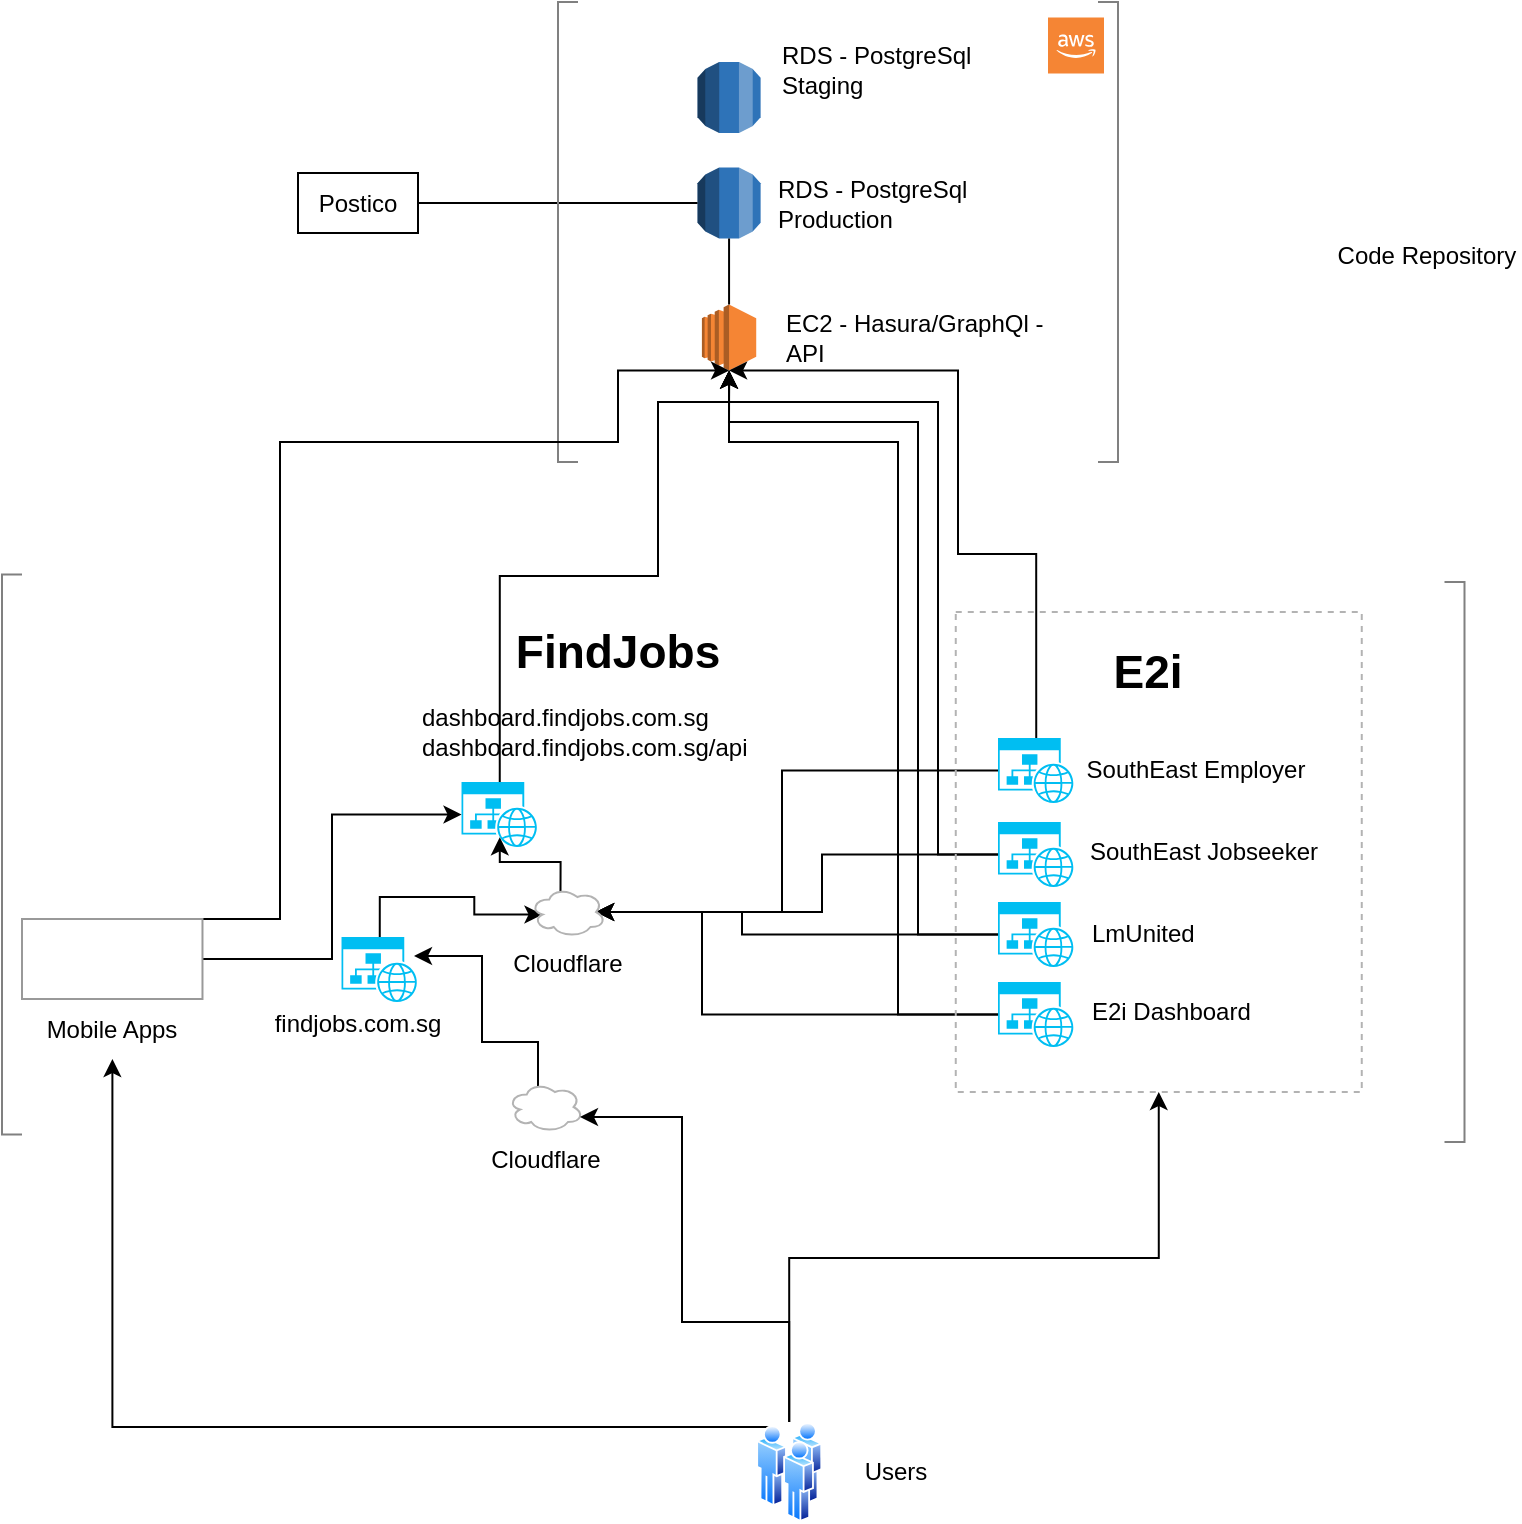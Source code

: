 <mxfile version="18.0.2" type="github">
  <diagram id="9K7KdTEP2Leaq0f7nB3s" name="Page-1">
    <mxGraphModel dx="1266" dy="659" grid="1" gridSize="10" guides="1" tooltips="1" connect="1" arrows="1" fold="1" page="1" pageScale="1" pageWidth="850" pageHeight="1100" math="0" shadow="0">
      <root>
        <mxCell id="0" />
        <mxCell id="1" parent="0" />
        <mxCell id="FHmfgIu3W-9fUglCBVJm-1" value="" style="outlineConnect=0;dashed=0;verticalLabelPosition=bottom;verticalAlign=top;align=center;html=1;shape=mxgraph.aws3.rds;fillColor=#2E73B8;gradientColor=none;" vertex="1" parent="1">
          <mxGeometry x="357.76" y="232.75" width="31.55" height="35.5" as="geometry" />
        </mxCell>
        <mxCell id="FHmfgIu3W-9fUglCBVJm-2" value="" style="outlineConnect=0;dashed=0;verticalLabelPosition=bottom;verticalAlign=top;align=center;html=1;shape=mxgraph.aws3.ec2;fillColor=#F58534;gradientColor=none;" vertex="1" parent="1">
          <mxGeometry x="359.96" y="301.25" width="27.15" height="33" as="geometry" />
        </mxCell>
        <mxCell id="FHmfgIu3W-9fUglCBVJm-3" value="&lt;div align=&quot;left&quot;&gt;RDS - PostgreSql Production&lt;br&gt;&lt;/div&gt;" style="text;html=1;strokeColor=none;fillColor=none;align=left;verticalAlign=middle;whiteSpace=wrap;rounded=0;" vertex="1" parent="1">
          <mxGeometry x="395.76" y="235.5" width="122.24" height="30" as="geometry" />
        </mxCell>
        <mxCell id="FHmfgIu3W-9fUglCBVJm-4" value="&lt;div align=&quot;left&quot;&gt;EC2 - Hasura/GraphQl - API&lt;/div&gt;" style="text;html=1;strokeColor=none;fillColor=none;align=left;verticalAlign=middle;whiteSpace=wrap;rounded=0;" vertex="1" parent="1">
          <mxGeometry x="400.24" y="302.75" width="142" height="30" as="geometry" />
        </mxCell>
        <mxCell id="FHmfgIu3W-9fUglCBVJm-8" value="Postico" style="rounded=0;whiteSpace=wrap;html=1;" vertex="1" parent="1">
          <mxGeometry x="158" y="235.5" width="60" height="30" as="geometry" />
        </mxCell>
        <mxCell id="FHmfgIu3W-9fUglCBVJm-9" value="" style="endArrow=none;html=1;rounded=0;entryX=0;entryY=0.5;entryDx=0;entryDy=0;entryPerimeter=0;exitX=1;exitY=0.5;exitDx=0;exitDy=0;" edge="1" parent="1" source="FHmfgIu3W-9fUglCBVJm-8" target="FHmfgIu3W-9fUglCBVJm-1">
          <mxGeometry width="50" height="50" relative="1" as="geometry">
            <mxPoint x="468" y="490" as="sourcePoint" />
            <mxPoint x="518" y="440" as="targetPoint" />
          </mxGeometry>
        </mxCell>
        <mxCell id="FHmfgIu3W-9fUglCBVJm-10" value="" style="shape=image;html=1;verticalAlign=top;verticalLabelPosition=bottom;labelBackgroundColor=#ffffff;imageAspect=0;aspect=fixed;image=https://cdn2.iconfinder.com/data/icons/css-vol-1/24/digitalocean-128.png" vertex="1" parent="1">
          <mxGeometry x="701" y="447" width="31.25" height="31.25" as="geometry" />
        </mxCell>
        <mxCell id="FHmfgIu3W-9fUglCBVJm-21" value="&lt;div align=&quot;left&quot;&gt;dashboard.findjobs.com.sg&lt;/div&gt;&lt;div align=&quot;left&quot;&gt;dashboard.findjobs.com.sg/api&lt;br&gt;&lt;/div&gt;" style="text;html=1;strokeColor=none;fillColor=none;align=left;verticalAlign=middle;whiteSpace=wrap;rounded=0;" vertex="1" parent="1">
          <mxGeometry x="218" y="500" width="190" height="30" as="geometry" />
        </mxCell>
        <mxCell id="FHmfgIu3W-9fUglCBVJm-68" style="edgeStyle=orthogonalEdgeStyle;rounded=0;orthogonalLoop=1;jettySize=auto;html=1;exitX=0.5;exitY=0;exitDx=0;exitDy=0;exitPerimeter=0;entryX=0.5;entryY=1;entryDx=0;entryDy=0;entryPerimeter=0;" edge="1" parent="1" source="FHmfgIu3W-9fUglCBVJm-22" target="FHmfgIu3W-9fUglCBVJm-2">
          <mxGeometry relative="1" as="geometry">
            <Array as="points">
              <mxPoint x="259" y="437" />
              <mxPoint x="338" y="437" />
              <mxPoint x="338" y="350" />
              <mxPoint x="374" y="350" />
            </Array>
          </mxGeometry>
        </mxCell>
        <mxCell id="FHmfgIu3W-9fUglCBVJm-22" value="" style="verticalLabelPosition=bottom;html=1;verticalAlign=top;align=center;strokeColor=none;fillColor=#00BEF2;shape=mxgraph.azure.website_generic;pointerEvents=1;" vertex="1" parent="1">
          <mxGeometry x="239.76" y="540" width="38.24" height="32.5" as="geometry" />
        </mxCell>
        <mxCell id="FHmfgIu3W-9fUglCBVJm-107" style="edgeStyle=orthogonalEdgeStyle;rounded=0;orthogonalLoop=1;jettySize=auto;html=1;exitX=0.5;exitY=0;exitDx=0;exitDy=0;exitPerimeter=0;entryX=0.16;entryY=0.55;entryDx=0;entryDy=0;entryPerimeter=0;fontSize=12;" edge="1" parent="1" source="FHmfgIu3W-9fUglCBVJm-25" target="FHmfgIu3W-9fUglCBVJm-96">
          <mxGeometry relative="1" as="geometry" />
        </mxCell>
        <mxCell id="FHmfgIu3W-9fUglCBVJm-25" value="" style="verticalLabelPosition=bottom;html=1;verticalAlign=top;align=center;strokeColor=none;fillColor=#00BEF2;shape=mxgraph.azure.website_generic;pointerEvents=1;" vertex="1" parent="1">
          <mxGeometry x="179.76" y="617.5" width="38.24" height="32.5" as="geometry" />
        </mxCell>
        <mxCell id="FHmfgIu3W-9fUglCBVJm-26" value="findjobs.com.sg" style="text;html=1;strokeColor=none;fillColor=none;align=center;verticalAlign=middle;whiteSpace=wrap;rounded=0;" vertex="1" parent="1">
          <mxGeometry x="158" y="646" width="60" height="30" as="geometry" />
        </mxCell>
        <mxCell id="FHmfgIu3W-9fUglCBVJm-27" value="" style="endArrow=none;html=1;rounded=0;entryX=0.5;entryY=1;entryDx=0;entryDy=0;entryPerimeter=0;exitX=0.5;exitY=0;exitDx=0;exitDy=0;exitPerimeter=0;" edge="1" parent="1" source="FHmfgIu3W-9fUglCBVJm-2" target="FHmfgIu3W-9fUglCBVJm-1">
          <mxGeometry width="50" height="50" relative="1" as="geometry">
            <mxPoint x="437.76" y="442.75" as="sourcePoint" />
            <mxPoint x="487.76" y="392.75" as="targetPoint" />
          </mxGeometry>
        </mxCell>
        <mxCell id="FHmfgIu3W-9fUglCBVJm-29" value="" style="outlineConnect=0;dashed=0;verticalLabelPosition=bottom;verticalAlign=top;align=center;html=1;shape=mxgraph.aws3.cloud_2;fillColor=#F58534;gradientColor=none;" vertex="1" parent="1">
          <mxGeometry x="533" y="157.75" width="28" height="28" as="geometry" />
        </mxCell>
        <mxCell id="FHmfgIu3W-9fUglCBVJm-32" value="" style="strokeWidth=1;html=1;shape=mxgraph.flowchart.annotation_1;align=left;pointerEvents=1;fillColor=none;strokeColor=#808080;" vertex="1" parent="1">
          <mxGeometry x="288" y="150" width="10" height="230" as="geometry" />
        </mxCell>
        <mxCell id="FHmfgIu3W-9fUglCBVJm-33" value="" style="strokeWidth=1;html=1;shape=mxgraph.flowchart.annotation_1;align=left;pointerEvents=1;fillColor=none;direction=west;strokeColor=#808080;" vertex="1" parent="1">
          <mxGeometry x="558" y="150" width="10" height="230" as="geometry" />
        </mxCell>
        <mxCell id="FHmfgIu3W-9fUglCBVJm-34" value="" style="shape=image;html=1;verticalAlign=top;verticalLabelPosition=bottom;labelBackgroundColor=#ffffff;imageAspect=0;aspect=fixed;image=https://cdn0.iconfinder.com/data/icons/octicons/1024/mark-github-128.png;fillColor=none;" vertex="1" parent="1">
          <mxGeometry x="696.25" y="210" width="48" height="48" as="geometry" />
        </mxCell>
        <mxCell id="FHmfgIu3W-9fUglCBVJm-42" value="" style="strokeWidth=1;html=1;shape=mxgraph.flowchart.annotation_1;align=left;pointerEvents=1;fillColor=none;strokeColor=#808080;" vertex="1" parent="1">
          <mxGeometry x="10" y="436.25" width="10" height="280" as="geometry" />
        </mxCell>
        <mxCell id="FHmfgIu3W-9fUglCBVJm-44" value="" style="shape=image;html=1;verticalAlign=top;verticalLabelPosition=bottom;labelBackgroundColor=#ffffff;imageAspect=0;aspect=fixed;image=https://cdn0.iconfinder.com/data/icons/apple-apps/100/Apple_Store-128.png;fillColor=none;" vertex="1" parent="1">
          <mxGeometry x="33.24" y="615" width="28" height="28" as="geometry" />
        </mxCell>
        <mxCell id="FHmfgIu3W-9fUglCBVJm-45" value="" style="shape=image;html=1;verticalAlign=top;verticalLabelPosition=bottom;labelBackgroundColor=#ffffff;imageAspect=0;aspect=fixed;image=https://cdn4.iconfinder.com/data/icons/social-media-2273/64/social_media_network_online_playstore_google-128.png;fillColor=none;" vertex="1" parent="1">
          <mxGeometry x="69.24" y="612.5" width="34" height="34" as="geometry" />
        </mxCell>
        <mxCell id="FHmfgIu3W-9fUglCBVJm-62" style="edgeStyle=orthogonalEdgeStyle;rounded=0;orthogonalLoop=1;jettySize=auto;html=1;exitX=0.5;exitY=0;exitDx=0;exitDy=0;entryX=0.5;entryY=1;entryDx=0;entryDy=0;entryPerimeter=0;" edge="1" parent="1" source="FHmfgIu3W-9fUglCBVJm-46" target="FHmfgIu3W-9fUglCBVJm-2">
          <mxGeometry relative="1" as="geometry">
            <Array as="points">
              <mxPoint x="149" y="370" />
              <mxPoint x="318" y="370" />
              <mxPoint x="318" y="334" />
            </Array>
          </mxGeometry>
        </mxCell>
        <mxCell id="FHmfgIu3W-9fUglCBVJm-67" style="edgeStyle=orthogonalEdgeStyle;rounded=0;orthogonalLoop=1;jettySize=auto;html=1;exitX=1;exitY=0.5;exitDx=0;exitDy=0;entryX=0;entryY=0.5;entryDx=0;entryDy=0;entryPerimeter=0;" edge="1" parent="1" source="FHmfgIu3W-9fUglCBVJm-46" target="FHmfgIu3W-9fUglCBVJm-22">
          <mxGeometry relative="1" as="geometry" />
        </mxCell>
        <mxCell id="FHmfgIu3W-9fUglCBVJm-46" value="" style="rounded=0;whiteSpace=wrap;html=1;fillColor=none;strokeColor=#999999;" vertex="1" parent="1">
          <mxGeometry x="20.0" y="608.5" width="90.24" height="40" as="geometry" />
        </mxCell>
        <mxCell id="FHmfgIu3W-9fUglCBVJm-47" value="Mobile Apps" style="text;html=1;strokeColor=none;fillColor=none;align=center;verticalAlign=middle;whiteSpace=wrap;rounded=0;" vertex="1" parent="1">
          <mxGeometry x="20.24" y="648.5" width="90" height="30" as="geometry" />
        </mxCell>
        <mxCell id="FHmfgIu3W-9fUglCBVJm-72" style="edgeStyle=orthogonalEdgeStyle;rounded=0;orthogonalLoop=1;jettySize=auto;html=1;exitX=0;exitY=0.5;exitDx=0;exitDy=0;exitPerimeter=0;entryX=0.5;entryY=1;entryDx=0;entryDy=0;entryPerimeter=0;" edge="1" parent="1" source="FHmfgIu3W-9fUglCBVJm-51" target="FHmfgIu3W-9fUglCBVJm-2">
          <mxGeometry relative="1" as="geometry">
            <Array as="points">
              <mxPoint x="478" y="576" />
              <mxPoint x="478" y="350" />
              <mxPoint x="374" y="350" />
            </Array>
          </mxGeometry>
        </mxCell>
        <mxCell id="FHmfgIu3W-9fUglCBVJm-99" style="edgeStyle=orthogonalEdgeStyle;rounded=0;orthogonalLoop=1;jettySize=auto;html=1;exitX=0;exitY=0.5;exitDx=0;exitDy=0;exitPerimeter=0;entryX=0.875;entryY=0.5;entryDx=0;entryDy=0;entryPerimeter=0;fontSize=12;" edge="1" parent="1" source="FHmfgIu3W-9fUglCBVJm-51" target="FHmfgIu3W-9fUglCBVJm-96">
          <mxGeometry relative="1" as="geometry">
            <Array as="points">
              <mxPoint x="420" y="576" />
              <mxPoint x="420" y="605" />
            </Array>
          </mxGeometry>
        </mxCell>
        <mxCell id="FHmfgIu3W-9fUglCBVJm-51" value="" style="verticalLabelPosition=bottom;html=1;verticalAlign=top;align=center;strokeColor=none;fillColor=#00BEF2;shape=mxgraph.azure.website_generic;pointerEvents=1;" vertex="1" parent="1">
          <mxGeometry x="508" y="560" width="38.24" height="32.5" as="geometry" />
        </mxCell>
        <mxCell id="FHmfgIu3W-9fUglCBVJm-71" style="edgeStyle=orthogonalEdgeStyle;rounded=0;orthogonalLoop=1;jettySize=auto;html=1;exitX=0.5;exitY=0;exitDx=0;exitDy=0;exitPerimeter=0;entryX=0.5;entryY=1;entryDx=0;entryDy=0;entryPerimeter=0;" edge="1" parent="1" source="FHmfgIu3W-9fUglCBVJm-52" target="FHmfgIu3W-9fUglCBVJm-2">
          <mxGeometry relative="1" as="geometry">
            <Array as="points">
              <mxPoint x="527" y="426" />
              <mxPoint x="488" y="426" />
              <mxPoint x="488" y="334" />
            </Array>
          </mxGeometry>
        </mxCell>
        <mxCell id="FHmfgIu3W-9fUglCBVJm-98" style="edgeStyle=orthogonalEdgeStyle;rounded=0;orthogonalLoop=1;jettySize=auto;html=1;exitX=0;exitY=0.5;exitDx=0;exitDy=0;exitPerimeter=0;entryX=0.875;entryY=0.5;entryDx=0;entryDy=0;entryPerimeter=0;fontSize=12;" edge="1" parent="1" source="FHmfgIu3W-9fUglCBVJm-52" target="FHmfgIu3W-9fUglCBVJm-96">
          <mxGeometry relative="1" as="geometry">
            <Array as="points">
              <mxPoint x="400" y="534" />
              <mxPoint x="400" y="605" />
            </Array>
          </mxGeometry>
        </mxCell>
        <mxCell id="FHmfgIu3W-9fUglCBVJm-52" value="" style="verticalLabelPosition=bottom;html=1;verticalAlign=top;align=center;strokeColor=none;fillColor=#00BEF2;shape=mxgraph.azure.website_generic;pointerEvents=1;" vertex="1" parent="1">
          <mxGeometry x="508" y="518" width="38.24" height="32.5" as="geometry" />
        </mxCell>
        <mxCell id="FHmfgIu3W-9fUglCBVJm-53" value="SouthEast Employer" style="text;html=1;strokeColor=none;fillColor=none;align=center;verticalAlign=middle;whiteSpace=wrap;rounded=0;" vertex="1" parent="1">
          <mxGeometry x="542.24" y="519.25" width="130" height="30" as="geometry" />
        </mxCell>
        <mxCell id="FHmfgIu3W-9fUglCBVJm-54" value="&lt;div&gt;SouthEast Jobseeker&lt;/div&gt;" style="text;html=1;strokeColor=none;fillColor=none;align=center;verticalAlign=middle;whiteSpace=wrap;rounded=0;" vertex="1" parent="1">
          <mxGeometry x="546.24" y="560" width="130" height="30" as="geometry" />
        </mxCell>
        <mxCell id="FHmfgIu3W-9fUglCBVJm-60" value="" style="strokeWidth=1;html=1;shape=mxgraph.flowchart.annotation_1;align=left;pointerEvents=1;fillColor=none;direction=west;strokeColor=#808080;" vertex="1" parent="1">
          <mxGeometry x="731.25" y="440" width="10" height="280" as="geometry" />
        </mxCell>
        <mxCell id="FHmfgIu3W-9fUglCBVJm-77" style="edgeStyle=orthogonalEdgeStyle;rounded=0;orthogonalLoop=1;jettySize=auto;html=1;exitX=0;exitY=0.5;exitDx=0;exitDy=0;exitPerimeter=0;entryX=0.5;entryY=1;entryDx=0;entryDy=0;entryPerimeter=0;" edge="1" parent="1" source="FHmfgIu3W-9fUglCBVJm-73" target="FHmfgIu3W-9fUglCBVJm-2">
          <mxGeometry relative="1" as="geometry">
            <Array as="points">
              <mxPoint x="468" y="616" />
              <mxPoint x="468" y="360" />
              <mxPoint x="374" y="360" />
            </Array>
          </mxGeometry>
        </mxCell>
        <mxCell id="FHmfgIu3W-9fUglCBVJm-100" style="edgeStyle=orthogonalEdgeStyle;rounded=0;orthogonalLoop=1;jettySize=auto;html=1;exitX=0;exitY=0.5;exitDx=0;exitDy=0;exitPerimeter=0;entryX=0.875;entryY=0.5;entryDx=0;entryDy=0;entryPerimeter=0;fontSize=12;" edge="1" parent="1" source="FHmfgIu3W-9fUglCBVJm-73" target="FHmfgIu3W-9fUglCBVJm-96">
          <mxGeometry relative="1" as="geometry">
            <Array as="points">
              <mxPoint x="380" y="616" />
              <mxPoint x="380" y="605" />
            </Array>
          </mxGeometry>
        </mxCell>
        <mxCell id="FHmfgIu3W-9fUglCBVJm-73" value="" style="verticalLabelPosition=bottom;html=1;verticalAlign=top;align=center;strokeColor=none;fillColor=#00BEF2;shape=mxgraph.azure.website_generic;pointerEvents=1;" vertex="1" parent="1">
          <mxGeometry x="508" y="600" width="38.24" height="32.5" as="geometry" />
        </mxCell>
        <mxCell id="FHmfgIu3W-9fUglCBVJm-74" value="&lt;div align=&quot;left&quot;&gt;LmUnited&lt;/div&gt;" style="text;html=1;strokeColor=none;fillColor=none;align=left;verticalAlign=middle;whiteSpace=wrap;rounded=0;" vertex="1" parent="1">
          <mxGeometry x="553" y="601.25" width="130" height="30" as="geometry" />
        </mxCell>
        <mxCell id="FHmfgIu3W-9fUglCBVJm-78" style="edgeStyle=orthogonalEdgeStyle;rounded=0;orthogonalLoop=1;jettySize=auto;html=1;exitX=0;exitY=0.5;exitDx=0;exitDy=0;exitPerimeter=0;entryX=0.5;entryY=1;entryDx=0;entryDy=0;entryPerimeter=0;" edge="1" parent="1" source="FHmfgIu3W-9fUglCBVJm-75" target="FHmfgIu3W-9fUglCBVJm-2">
          <mxGeometry relative="1" as="geometry">
            <Array as="points">
              <mxPoint x="458" y="656" />
              <mxPoint x="458" y="370" />
              <mxPoint x="374" y="370" />
            </Array>
          </mxGeometry>
        </mxCell>
        <mxCell id="FHmfgIu3W-9fUglCBVJm-102" style="edgeStyle=orthogonalEdgeStyle;rounded=0;orthogonalLoop=1;jettySize=auto;html=1;exitX=0;exitY=0.5;exitDx=0;exitDy=0;exitPerimeter=0;entryX=0.875;entryY=0.5;entryDx=0;entryDy=0;entryPerimeter=0;fontSize=12;" edge="1" parent="1" source="FHmfgIu3W-9fUglCBVJm-75" target="FHmfgIu3W-9fUglCBVJm-96">
          <mxGeometry relative="1" as="geometry">
            <Array as="points">
              <mxPoint x="360" y="656" />
              <mxPoint x="360" y="605" />
            </Array>
          </mxGeometry>
        </mxCell>
        <mxCell id="FHmfgIu3W-9fUglCBVJm-75" value="" style="verticalLabelPosition=bottom;html=1;verticalAlign=top;align=center;strokeColor=none;fillColor=#00BEF2;shape=mxgraph.azure.website_generic;pointerEvents=1;" vertex="1" parent="1">
          <mxGeometry x="508" y="640" width="38.24" height="32.5" as="geometry" />
        </mxCell>
        <mxCell id="FHmfgIu3W-9fUglCBVJm-76" value="E2i Dashboard" style="text;html=1;strokeColor=none;fillColor=none;align=left;verticalAlign=middle;whiteSpace=wrap;rounded=0;" vertex="1" parent="1">
          <mxGeometry x="553" y="640" width="130" height="30" as="geometry" />
        </mxCell>
        <mxCell id="FHmfgIu3W-9fUglCBVJm-80" value="" style="outlineConnect=0;dashed=0;verticalLabelPosition=bottom;verticalAlign=top;align=center;html=1;shape=mxgraph.aws3.rds;fillColor=#2E73B8;gradientColor=none;" vertex="1" parent="1">
          <mxGeometry x="357.76" y="180" width="31.55" height="35.5" as="geometry" />
        </mxCell>
        <mxCell id="FHmfgIu3W-9fUglCBVJm-81" value="&lt;div align=&quot;left&quot;&gt;RDS - PostgreSql Staging&lt;br&gt;&lt;/div&gt;" style="text;html=1;strokeColor=none;fillColor=none;align=left;verticalAlign=middle;whiteSpace=wrap;rounded=0;" vertex="1" parent="1">
          <mxGeometry x="398" y="168.75" width="122.24" height="30" as="geometry" />
        </mxCell>
        <mxCell id="FHmfgIu3W-9fUglCBVJm-82" value="&lt;font style=&quot;font-size: 23px;&quot;&gt;&lt;b&gt;FindJobs&lt;/b&gt;&lt;/font&gt;" style="text;html=1;strokeColor=none;fillColor=none;align=center;verticalAlign=middle;whiteSpace=wrap;rounded=0;" vertex="1" parent="1">
          <mxGeometry x="288" y="460" width="60" height="30" as="geometry" />
        </mxCell>
        <mxCell id="FHmfgIu3W-9fUglCBVJm-83" value="&lt;font style=&quot;font-size: 23px;&quot;&gt;&lt;b&gt;E2i&lt;/b&gt;&lt;/font&gt;" style="text;html=1;strokeColor=none;fillColor=none;align=center;verticalAlign=middle;whiteSpace=wrap;rounded=0;" vertex="1" parent="1">
          <mxGeometry x="553" y="470" width="60" height="30" as="geometry" />
        </mxCell>
        <mxCell id="FHmfgIu3W-9fUglCBVJm-86" value="&lt;font style=&quot;font-size: 12px;&quot;&gt;Code Repository&lt;br&gt;&lt;/font&gt;" style="text;html=1;strokeColor=none;fillColor=none;align=center;verticalAlign=middle;whiteSpace=wrap;rounded=0;fontSize=23;" vertex="1" parent="1">
          <mxGeometry x="676.24" y="258" width="92.75" height="30" as="geometry" />
        </mxCell>
        <mxCell id="FHmfgIu3W-9fUglCBVJm-93" value="Cloudflare" style="text;html=1;strokeColor=none;fillColor=none;align=center;verticalAlign=middle;whiteSpace=wrap;rounded=0;fontSize=12;" vertex="1" parent="1">
          <mxGeometry x="263" y="616" width="60" height="30" as="geometry" />
        </mxCell>
        <mxCell id="FHmfgIu3W-9fUglCBVJm-97" style="edgeStyle=orthogonalEdgeStyle;rounded=0;orthogonalLoop=1;jettySize=auto;html=1;exitX=0.4;exitY=0.1;exitDx=0;exitDy=0;exitPerimeter=0;entryX=0.5;entryY=0.85;entryDx=0;entryDy=0;entryPerimeter=0;fontSize=12;" edge="1" parent="1" source="FHmfgIu3W-9fUglCBVJm-96" target="FHmfgIu3W-9fUglCBVJm-22">
          <mxGeometry relative="1" as="geometry">
            <Array as="points">
              <mxPoint x="289" y="580" />
              <mxPoint x="259" y="580" />
            </Array>
          </mxGeometry>
        </mxCell>
        <mxCell id="FHmfgIu3W-9fUglCBVJm-96" value="" style="ellipse;shape=cloud;whiteSpace=wrap;html=1;fontSize=12;strokeColor=#B3B3B3;strokeWidth=1;fillColor=none;" vertex="1" parent="1">
          <mxGeometry x="274.25" y="592.5" width="37.5" height="25" as="geometry" />
        </mxCell>
        <mxCell id="FHmfgIu3W-9fUglCBVJm-103" value="Cloudflare" style="text;html=1;strokeColor=none;fillColor=none;align=center;verticalAlign=middle;whiteSpace=wrap;rounded=0;fontSize=12;" vertex="1" parent="1">
          <mxGeometry x="251.75" y="713.5" width="60" height="30" as="geometry" />
        </mxCell>
        <mxCell id="FHmfgIu3W-9fUglCBVJm-109" style="edgeStyle=orthogonalEdgeStyle;rounded=0;orthogonalLoop=1;jettySize=auto;html=1;exitX=0.4;exitY=0.1;exitDx=0;exitDy=0;exitPerimeter=0;entryX=0.948;entryY=0.292;entryDx=0;entryDy=0;entryPerimeter=0;fontSize=12;" edge="1" parent="1" source="FHmfgIu3W-9fUglCBVJm-104" target="FHmfgIu3W-9fUglCBVJm-25">
          <mxGeometry relative="1" as="geometry">
            <Array as="points">
              <mxPoint x="278" y="670" />
              <mxPoint x="250" y="670" />
              <mxPoint x="250" y="627" />
            </Array>
          </mxGeometry>
        </mxCell>
        <mxCell id="FHmfgIu3W-9fUglCBVJm-104" value="" style="ellipse;shape=cloud;whiteSpace=wrap;html=1;fontSize=12;strokeColor=#B3B3B3;strokeWidth=1;fillColor=none;" vertex="1" parent="1">
          <mxGeometry x="263" y="690" width="37.5" height="25" as="geometry" />
        </mxCell>
        <mxCell id="FHmfgIu3W-9fUglCBVJm-112" style="edgeStyle=orthogonalEdgeStyle;rounded=0;orthogonalLoop=1;jettySize=auto;html=1;exitX=0.25;exitY=0;exitDx=0;exitDy=0;fontSize=12;" edge="1" parent="1" source="FHmfgIu3W-9fUglCBVJm-110" target="FHmfgIu3W-9fUglCBVJm-47">
          <mxGeometry relative="1" as="geometry" />
        </mxCell>
        <mxCell id="FHmfgIu3W-9fUglCBVJm-114" style="edgeStyle=orthogonalEdgeStyle;rounded=0;orthogonalLoop=1;jettySize=auto;html=1;exitX=0.5;exitY=0;exitDx=0;exitDy=0;entryX=0.96;entryY=0.7;entryDx=0;entryDy=0;entryPerimeter=0;fontSize=12;" edge="1" parent="1" source="FHmfgIu3W-9fUglCBVJm-110" target="FHmfgIu3W-9fUglCBVJm-104">
          <mxGeometry relative="1" as="geometry">
            <Array as="points">
              <mxPoint x="404" y="810" />
              <mxPoint x="350" y="810" />
              <mxPoint x="350" y="708" />
            </Array>
          </mxGeometry>
        </mxCell>
        <mxCell id="FHmfgIu3W-9fUglCBVJm-116" style="edgeStyle=orthogonalEdgeStyle;rounded=0;orthogonalLoop=1;jettySize=auto;html=1;exitX=0.5;exitY=0;exitDx=0;exitDy=0;entryX=0.5;entryY=1;entryDx=0;entryDy=0;fontSize=12;" edge="1" parent="1" source="FHmfgIu3W-9fUglCBVJm-110" target="FHmfgIu3W-9fUglCBVJm-115">
          <mxGeometry relative="1" as="geometry">
            <Array as="points">
              <mxPoint x="404" y="778" />
              <mxPoint x="588" y="778" />
            </Array>
          </mxGeometry>
        </mxCell>
        <mxCell id="FHmfgIu3W-9fUglCBVJm-110" value="" style="aspect=fixed;perimeter=ellipsePerimeter;html=1;align=center;shadow=0;dashed=0;spacingTop=3;image;image=img/lib/active_directory/users.svg;fontSize=12;strokeColor=#B3B3B3;strokeWidth=1;fillColor=none;" vertex="1" parent="1">
          <mxGeometry x="387.11" y="860" width="33" height="50" as="geometry" />
        </mxCell>
        <mxCell id="FHmfgIu3W-9fUglCBVJm-111" value="Users" style="text;html=1;strokeColor=none;fillColor=none;align=center;verticalAlign=middle;whiteSpace=wrap;rounded=0;fontSize=12;" vertex="1" parent="1">
          <mxGeometry x="426.88" y="870" width="60" height="30" as="geometry" />
        </mxCell>
        <mxCell id="FHmfgIu3W-9fUglCBVJm-115" value="" style="rounded=0;whiteSpace=wrap;html=1;fontSize=12;strokeColor=#B3B3B3;strokeWidth=1;fillColor=none;dashed=1;" vertex="1" parent="1">
          <mxGeometry x="486.88" y="455" width="203" height="240" as="geometry" />
        </mxCell>
      </root>
    </mxGraphModel>
  </diagram>
</mxfile>
